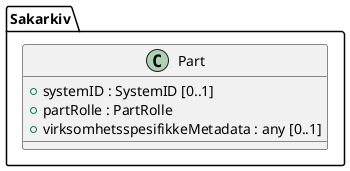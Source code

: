 @startuml
class Sakarkiv.Part {
  +systemID : SystemID [0..1]
  +partRolle : PartRolle
  +virksomhetsspesifikkeMetadata : any [0..1]
}
@enduml

